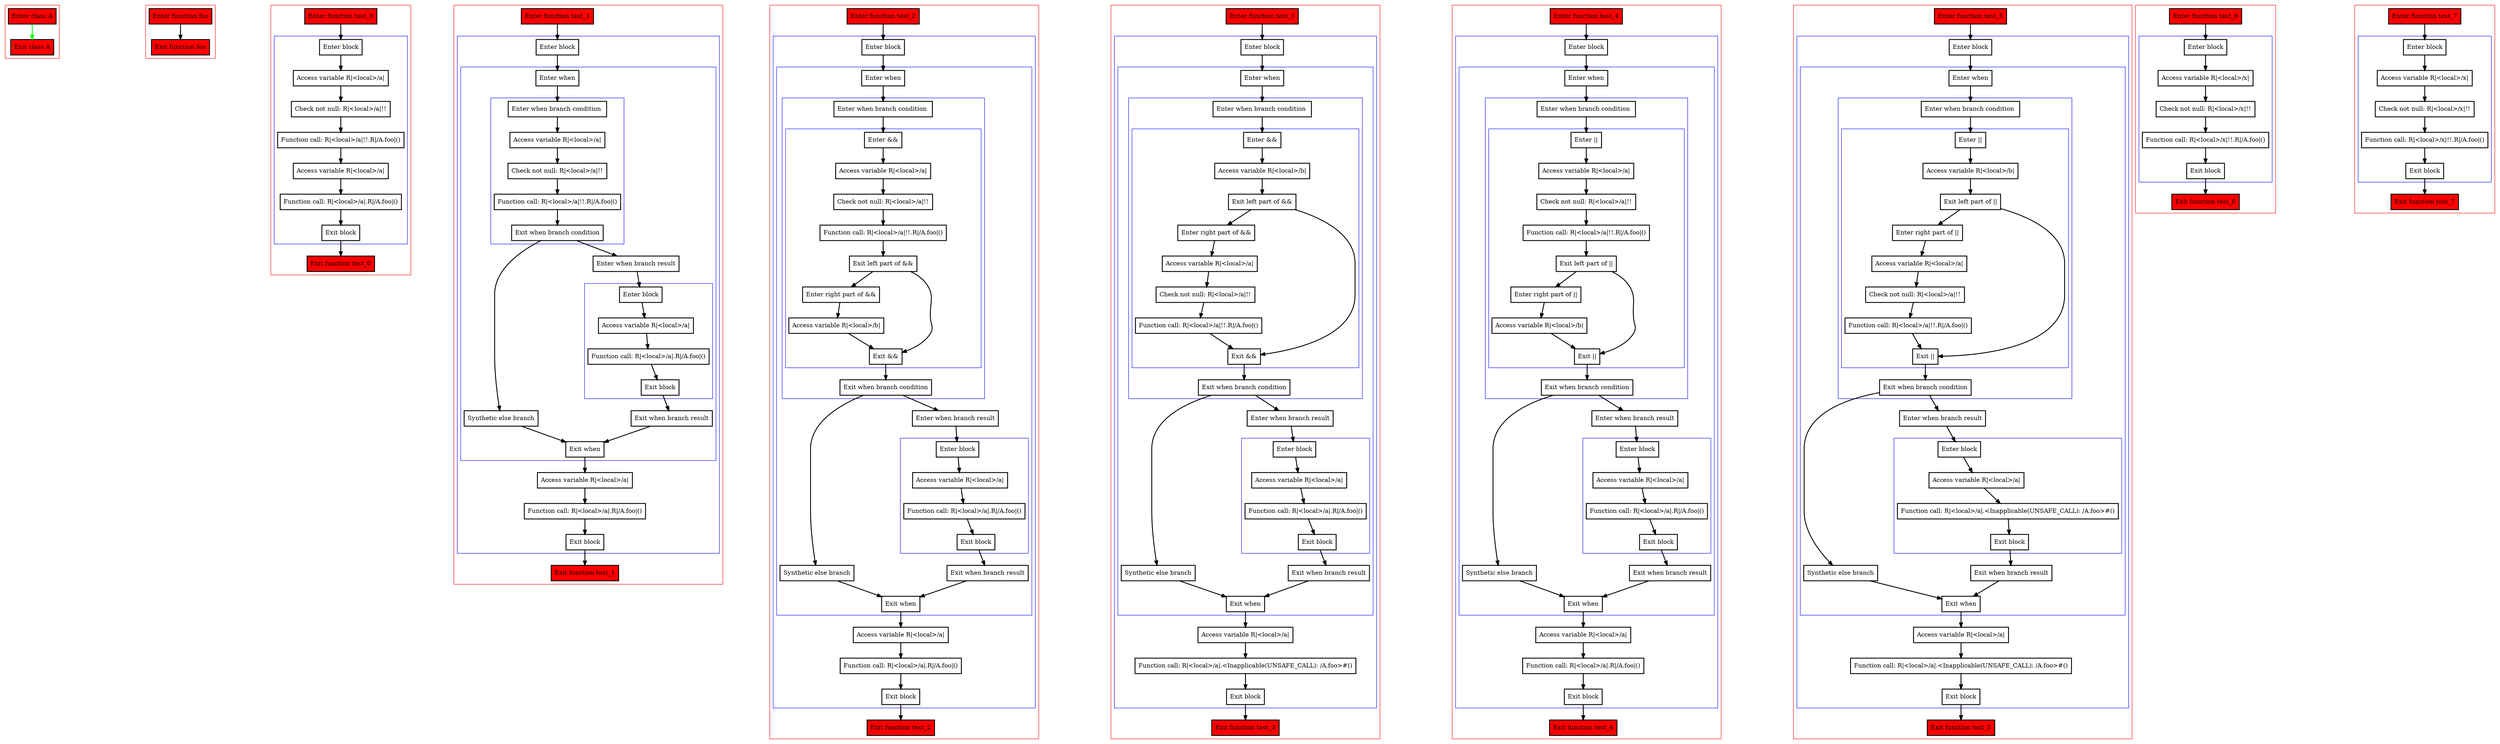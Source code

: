 digraph bangbang_kt {
    graph [nodesep=3]
    node [shape=box penwidth=2]
    edge [penwidth=2]

    subgraph cluster_0 {
        color=red
        0 [label="Enter class A" style="filled" fillcolor=red];
        1 [label="Exit class A" style="filled" fillcolor=red];
    }
    0 -> {1} [color=green];

    subgraph cluster_1 {
        color=red
        2 [label="Enter function foo" style="filled" fillcolor=red];
        3 [label="Exit function foo" style="filled" fillcolor=red];
    }
    2 -> {3};

    subgraph cluster_2 {
        color=red
        4 [label="Enter function test_0" style="filled" fillcolor=red];
        subgraph cluster_3 {
            color=blue
            5 [label="Enter block"];
            6 [label="Access variable R|<local>/a|"];
            7 [label="Check not null: R|<local>/a|!!"];
            8 [label="Function call: R|<local>/a|!!.R|/A.foo|()"];
            9 [label="Access variable R|<local>/a|"];
            10 [label="Function call: R|<local>/a|.R|/A.foo|()"];
            11 [label="Exit block"];
        }
        12 [label="Exit function test_0" style="filled" fillcolor=red];
    }
    4 -> {5};
    5 -> {6};
    6 -> {7};
    7 -> {8};
    8 -> {9};
    9 -> {10};
    10 -> {11};
    11 -> {12};

    subgraph cluster_4 {
        color=red
        13 [label="Enter function test_1" style="filled" fillcolor=red];
        subgraph cluster_5 {
            color=blue
            14 [label="Enter block"];
            subgraph cluster_6 {
                color=blue
                15 [label="Enter when"];
                subgraph cluster_7 {
                    color=blue
                    16 [label="Enter when branch condition "];
                    17 [label="Access variable R|<local>/a|"];
                    18 [label="Check not null: R|<local>/a|!!"];
                    19 [label="Function call: R|<local>/a|!!.R|/A.foo|()"];
                    20 [label="Exit when branch condition"];
                }
                21 [label="Synthetic else branch"];
                22 [label="Enter when branch result"];
                subgraph cluster_8 {
                    color=blue
                    23 [label="Enter block"];
                    24 [label="Access variable R|<local>/a|"];
                    25 [label="Function call: R|<local>/a|.R|/A.foo|()"];
                    26 [label="Exit block"];
                }
                27 [label="Exit when branch result"];
                28 [label="Exit when"];
            }
            29 [label="Access variable R|<local>/a|"];
            30 [label="Function call: R|<local>/a|.R|/A.foo|()"];
            31 [label="Exit block"];
        }
        32 [label="Exit function test_1" style="filled" fillcolor=red];
    }
    13 -> {14};
    14 -> {15};
    15 -> {16};
    16 -> {17};
    17 -> {18};
    18 -> {19};
    19 -> {20};
    20 -> {22 21};
    21 -> {28};
    22 -> {23};
    23 -> {24};
    24 -> {25};
    25 -> {26};
    26 -> {27};
    27 -> {28};
    28 -> {29};
    29 -> {30};
    30 -> {31};
    31 -> {32};

    subgraph cluster_9 {
        color=red
        33 [label="Enter function test_2" style="filled" fillcolor=red];
        subgraph cluster_10 {
            color=blue
            34 [label="Enter block"];
            subgraph cluster_11 {
                color=blue
                35 [label="Enter when"];
                subgraph cluster_12 {
                    color=blue
                    36 [label="Enter when branch condition "];
                    subgraph cluster_13 {
                        color=blue
                        37 [label="Enter &&"];
                        38 [label="Access variable R|<local>/a|"];
                        39 [label="Check not null: R|<local>/a|!!"];
                        40 [label="Function call: R|<local>/a|!!.R|/A.foo|()"];
                        41 [label="Exit left part of &&"];
                        42 [label="Enter right part of &&"];
                        43 [label="Access variable R|<local>/b|"];
                        44 [label="Exit &&"];
                    }
                    45 [label="Exit when branch condition"];
                }
                46 [label="Synthetic else branch"];
                47 [label="Enter when branch result"];
                subgraph cluster_14 {
                    color=blue
                    48 [label="Enter block"];
                    49 [label="Access variable R|<local>/a|"];
                    50 [label="Function call: R|<local>/a|.R|/A.foo|()"];
                    51 [label="Exit block"];
                }
                52 [label="Exit when branch result"];
                53 [label="Exit when"];
            }
            54 [label="Access variable R|<local>/a|"];
            55 [label="Function call: R|<local>/a|.R|/A.foo|()"];
            56 [label="Exit block"];
        }
        57 [label="Exit function test_2" style="filled" fillcolor=red];
    }
    33 -> {34};
    34 -> {35};
    35 -> {36};
    36 -> {37};
    37 -> {38};
    38 -> {39};
    39 -> {40};
    40 -> {41};
    41 -> {44 42};
    42 -> {43};
    43 -> {44};
    44 -> {45};
    45 -> {47 46};
    46 -> {53};
    47 -> {48};
    48 -> {49};
    49 -> {50};
    50 -> {51};
    51 -> {52};
    52 -> {53};
    53 -> {54};
    54 -> {55};
    55 -> {56};
    56 -> {57};

    subgraph cluster_15 {
        color=red
        58 [label="Enter function test_3" style="filled" fillcolor=red];
        subgraph cluster_16 {
            color=blue
            59 [label="Enter block"];
            subgraph cluster_17 {
                color=blue
                60 [label="Enter when"];
                subgraph cluster_18 {
                    color=blue
                    61 [label="Enter when branch condition "];
                    subgraph cluster_19 {
                        color=blue
                        62 [label="Enter &&"];
                        63 [label="Access variable R|<local>/b|"];
                        64 [label="Exit left part of &&"];
                        65 [label="Enter right part of &&"];
                        66 [label="Access variable R|<local>/a|"];
                        67 [label="Check not null: R|<local>/a|!!"];
                        68 [label="Function call: R|<local>/a|!!.R|/A.foo|()"];
                        69 [label="Exit &&"];
                    }
                    70 [label="Exit when branch condition"];
                }
                71 [label="Synthetic else branch"];
                72 [label="Enter when branch result"];
                subgraph cluster_20 {
                    color=blue
                    73 [label="Enter block"];
                    74 [label="Access variable R|<local>/a|"];
                    75 [label="Function call: R|<local>/a|.R|/A.foo|()"];
                    76 [label="Exit block"];
                }
                77 [label="Exit when branch result"];
                78 [label="Exit when"];
            }
            79 [label="Access variable R|<local>/a|"];
            80 [label="Function call: R|<local>/a|.<Inapplicable(UNSAFE_CALL): /A.foo>#()"];
            81 [label="Exit block"];
        }
        82 [label="Exit function test_3" style="filled" fillcolor=red];
    }
    58 -> {59};
    59 -> {60};
    60 -> {61};
    61 -> {62};
    62 -> {63};
    63 -> {64};
    64 -> {69 65};
    65 -> {66};
    66 -> {67};
    67 -> {68};
    68 -> {69};
    69 -> {70};
    70 -> {72 71};
    71 -> {78};
    72 -> {73};
    73 -> {74};
    74 -> {75};
    75 -> {76};
    76 -> {77};
    77 -> {78};
    78 -> {79};
    79 -> {80};
    80 -> {81};
    81 -> {82};

    subgraph cluster_21 {
        color=red
        83 [label="Enter function test_4" style="filled" fillcolor=red];
        subgraph cluster_22 {
            color=blue
            84 [label="Enter block"];
            subgraph cluster_23 {
                color=blue
                85 [label="Enter when"];
                subgraph cluster_24 {
                    color=blue
                    86 [label="Enter when branch condition "];
                    subgraph cluster_25 {
                        color=blue
                        87 [label="Enter ||"];
                        88 [label="Access variable R|<local>/a|"];
                        89 [label="Check not null: R|<local>/a|!!"];
                        90 [label="Function call: R|<local>/a|!!.R|/A.foo|()"];
                        91 [label="Exit left part of ||"];
                        92 [label="Enter right part of ||"];
                        93 [label="Access variable R|<local>/b|"];
                        94 [label="Exit ||"];
                    }
                    95 [label="Exit when branch condition"];
                }
                96 [label="Synthetic else branch"];
                97 [label="Enter when branch result"];
                subgraph cluster_26 {
                    color=blue
                    98 [label="Enter block"];
                    99 [label="Access variable R|<local>/a|"];
                    100 [label="Function call: R|<local>/a|.R|/A.foo|()"];
                    101 [label="Exit block"];
                }
                102 [label="Exit when branch result"];
                103 [label="Exit when"];
            }
            104 [label="Access variable R|<local>/a|"];
            105 [label="Function call: R|<local>/a|.R|/A.foo|()"];
            106 [label="Exit block"];
        }
        107 [label="Exit function test_4" style="filled" fillcolor=red];
    }
    83 -> {84};
    84 -> {85};
    85 -> {86};
    86 -> {87};
    87 -> {88};
    88 -> {89};
    89 -> {90};
    90 -> {91};
    91 -> {94 92};
    92 -> {93};
    93 -> {94};
    94 -> {95};
    95 -> {97 96};
    96 -> {103};
    97 -> {98};
    98 -> {99};
    99 -> {100};
    100 -> {101};
    101 -> {102};
    102 -> {103};
    103 -> {104};
    104 -> {105};
    105 -> {106};
    106 -> {107};

    subgraph cluster_27 {
        color=red
        108 [label="Enter function test_5" style="filled" fillcolor=red];
        subgraph cluster_28 {
            color=blue
            109 [label="Enter block"];
            subgraph cluster_29 {
                color=blue
                110 [label="Enter when"];
                subgraph cluster_30 {
                    color=blue
                    111 [label="Enter when branch condition "];
                    subgraph cluster_31 {
                        color=blue
                        112 [label="Enter ||"];
                        113 [label="Access variable R|<local>/b|"];
                        114 [label="Exit left part of ||"];
                        115 [label="Enter right part of ||"];
                        116 [label="Access variable R|<local>/a|"];
                        117 [label="Check not null: R|<local>/a|!!"];
                        118 [label="Function call: R|<local>/a|!!.R|/A.foo|()"];
                        119 [label="Exit ||"];
                    }
                    120 [label="Exit when branch condition"];
                }
                121 [label="Synthetic else branch"];
                122 [label="Enter when branch result"];
                subgraph cluster_32 {
                    color=blue
                    123 [label="Enter block"];
                    124 [label="Access variable R|<local>/a|"];
                    125 [label="Function call: R|<local>/a|.<Inapplicable(UNSAFE_CALL): /A.foo>#()"];
                    126 [label="Exit block"];
                }
                127 [label="Exit when branch result"];
                128 [label="Exit when"];
            }
            129 [label="Access variable R|<local>/a|"];
            130 [label="Function call: R|<local>/a|.<Inapplicable(UNSAFE_CALL): /A.foo>#()"];
            131 [label="Exit block"];
        }
        132 [label="Exit function test_5" style="filled" fillcolor=red];
    }
    108 -> {109};
    109 -> {110};
    110 -> {111};
    111 -> {112};
    112 -> {113};
    113 -> {114};
    114 -> {119 115};
    115 -> {116};
    116 -> {117};
    117 -> {118};
    118 -> {119};
    119 -> {120};
    120 -> {122 121};
    121 -> {128};
    122 -> {123};
    123 -> {124};
    124 -> {125};
    125 -> {126};
    126 -> {127};
    127 -> {128};
    128 -> {129};
    129 -> {130};
    130 -> {131};
    131 -> {132};

    subgraph cluster_33 {
        color=red
        133 [label="Enter function test_6" style="filled" fillcolor=red];
        subgraph cluster_34 {
            color=blue
            134 [label="Enter block"];
            135 [label="Access variable R|<local>/x|"];
            136 [label="Check not null: R|<local>/x|!!"];
            137 [label="Function call: R|<local>/x|!!.R|/A.foo|()"];
            138 [label="Exit block"];
        }
        139 [label="Exit function test_6" style="filled" fillcolor=red];
    }
    133 -> {134};
    134 -> {135};
    135 -> {136};
    136 -> {137};
    137 -> {138};
    138 -> {139};

    subgraph cluster_35 {
        color=red
        140 [label="Enter function test_7" style="filled" fillcolor=red];
        subgraph cluster_36 {
            color=blue
            141 [label="Enter block"];
            142 [label="Access variable R|<local>/x|"];
            143 [label="Check not null: R|<local>/x|!!"];
            144 [label="Function call: R|<local>/x|!!.R|/A.foo|()"];
            145 [label="Exit block"];
        }
        146 [label="Exit function test_7" style="filled" fillcolor=red];
    }
    140 -> {141};
    141 -> {142};
    142 -> {143};
    143 -> {144};
    144 -> {145};
    145 -> {146};

}
